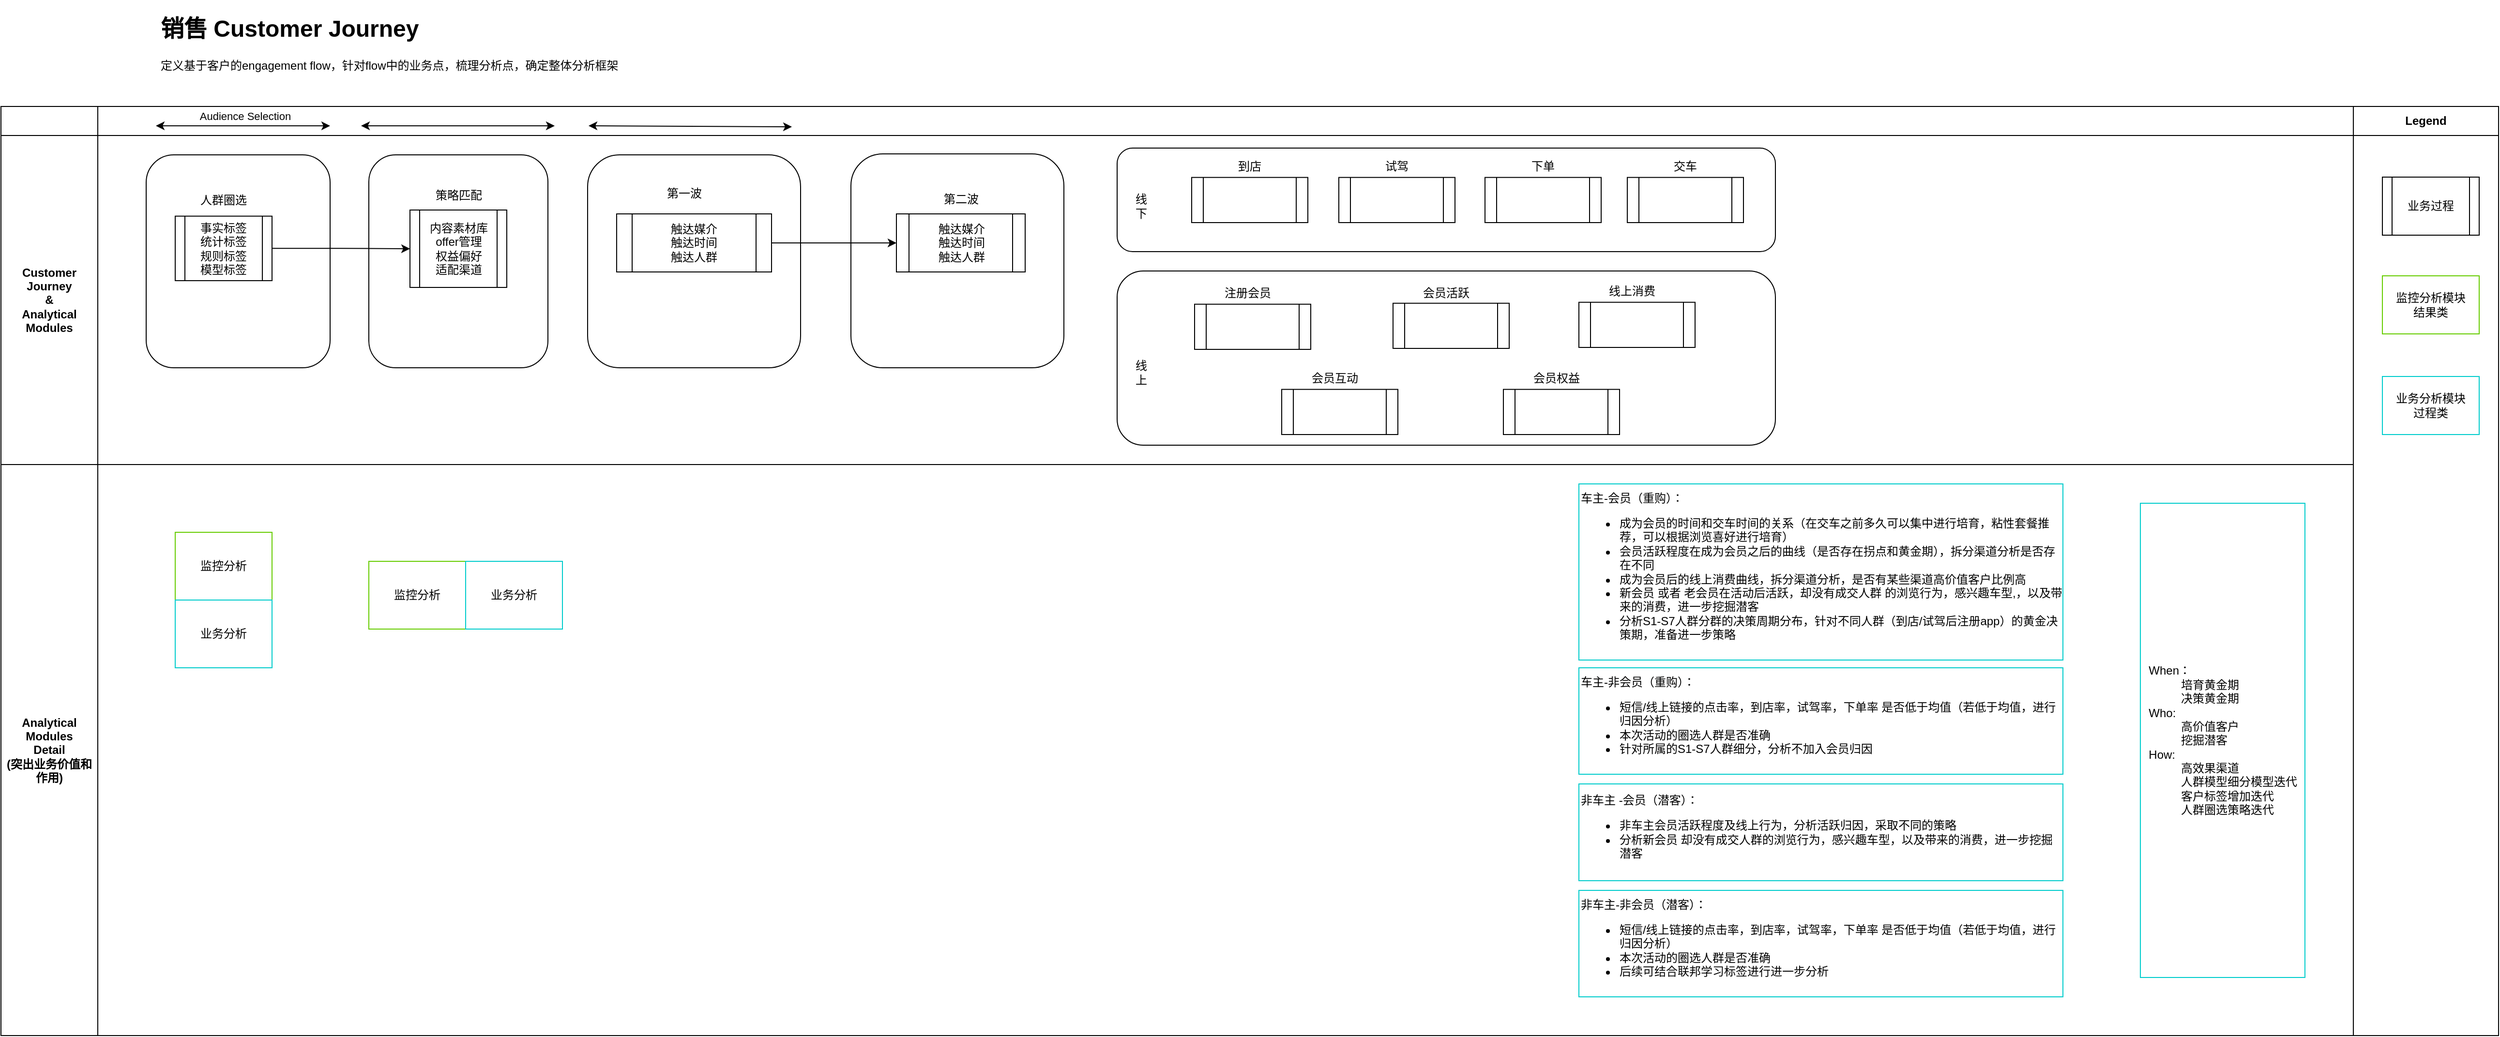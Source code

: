 <mxfile version="20.3.0" type="github" pages="3">
  <diagram id="NFTLbqO-WQb6DqNa27zx" name="XXX Customer Journey">
    <mxGraphModel dx="3076" dy="762" grid="1" gridSize="10" guides="1" tooltips="1" connect="1" arrows="1" fold="1" page="1" pageScale="1" pageWidth="1654" pageHeight="1169" math="0" shadow="0">
      <root>
        <mxCell id="0" />
        <mxCell id="1" parent="0" />
        <mxCell id="ck5TydxHsIJJEnThvY5n-50" value="" style="shape=table;html=1;whiteSpace=wrap;startSize=0;container=1;collapsible=0;childLayout=tableLayout;strokeColor=#000000;fillColor=none;" parent="1" vertex="1">
          <mxGeometry x="-150" y="110" width="2580" height="960" as="geometry" />
        </mxCell>
        <mxCell id="ck5TydxHsIJJEnThvY5n-51" value="" style="shape=tableRow;horizontal=0;startSize=0;swimlaneHead=0;swimlaneBody=0;top=0;left=0;bottom=0;right=0;collapsible=0;dropTarget=0;fillColor=none;points=[[0,0.5],[1,0.5]];portConstraint=eastwest;strokeColor=#000000;" parent="ck5TydxHsIJJEnThvY5n-50" vertex="1">
          <mxGeometry width="2580" height="30" as="geometry" />
        </mxCell>
        <mxCell id="ck5TydxHsIJJEnThvY5n-52" value="" style="shape=partialRectangle;html=1;whiteSpace=wrap;connectable=0;fillColor=none;top=0;left=0;bottom=0;right=0;overflow=hidden;strokeColor=#000000;" parent="ck5TydxHsIJJEnThvY5n-51" vertex="1">
          <mxGeometry width="100" height="30" as="geometry">
            <mxRectangle width="100" height="30" as="alternateBounds" />
          </mxGeometry>
        </mxCell>
        <mxCell id="ck5TydxHsIJJEnThvY5n-53" value="" style="shape=partialRectangle;html=1;whiteSpace=wrap;connectable=0;fillColor=none;top=0;left=0;bottom=0;right=0;overflow=hidden;strokeColor=#000000;" parent="ck5TydxHsIJJEnThvY5n-51" vertex="1">
          <mxGeometry x="100" width="2330" height="30" as="geometry">
            <mxRectangle width="2330" height="30" as="alternateBounds" />
          </mxGeometry>
        </mxCell>
        <mxCell id="ck5TydxHsIJJEnThvY5n-54" value="&lt;b style=&quot;text-align: left;&quot;&gt;Legend&lt;/b&gt;" style="shape=partialRectangle;html=1;whiteSpace=wrap;connectable=0;fillColor=none;top=0;left=0;bottom=0;right=0;overflow=hidden;strokeColor=#000000;" parent="ck5TydxHsIJJEnThvY5n-51" vertex="1">
          <mxGeometry x="2430" width="150" height="30" as="geometry">
            <mxRectangle width="150" height="30" as="alternateBounds" />
          </mxGeometry>
        </mxCell>
        <mxCell id="ck5TydxHsIJJEnThvY5n-55" value="" style="shape=tableRow;horizontal=0;startSize=0;swimlaneHead=0;swimlaneBody=0;top=0;left=0;bottom=0;right=0;collapsible=0;dropTarget=0;fillColor=none;points=[[0,0.5],[1,0.5]];portConstraint=eastwest;strokeColor=#000000;" parent="ck5TydxHsIJJEnThvY5n-50" vertex="1">
          <mxGeometry y="30" width="2580" height="340" as="geometry" />
        </mxCell>
        <mxCell id="ck5TydxHsIJJEnThvY5n-56" value="&lt;b&gt;Customer Journey&lt;br&gt;&amp;amp;&lt;br&gt;Analytical Modules&lt;br&gt;&lt;/b&gt;" style="shape=partialRectangle;html=1;whiteSpace=wrap;connectable=0;fillColor=none;top=0;left=0;bottom=0;right=0;overflow=hidden;strokeColor=#000000;" parent="ck5TydxHsIJJEnThvY5n-55" vertex="1">
          <mxGeometry width="100" height="340" as="geometry">
            <mxRectangle width="100" height="340" as="alternateBounds" />
          </mxGeometry>
        </mxCell>
        <mxCell id="ck5TydxHsIJJEnThvY5n-57" value="" style="shape=partialRectangle;html=1;whiteSpace=wrap;connectable=0;fillColor=none;top=0;left=0;bottom=0;right=0;overflow=hidden;strokeColor=#000000;" parent="ck5TydxHsIJJEnThvY5n-55" vertex="1">
          <mxGeometry x="100" width="2330" height="340" as="geometry">
            <mxRectangle width="2330" height="340" as="alternateBounds" />
          </mxGeometry>
        </mxCell>
        <mxCell id="ck5TydxHsIJJEnThvY5n-58" value="" style="shape=partialRectangle;html=1;whiteSpace=wrap;connectable=0;fillColor=none;top=0;left=0;bottom=0;right=0;overflow=hidden;strokeColor=#000000;rowspan=2;colspan=1;" parent="ck5TydxHsIJJEnThvY5n-55" vertex="1">
          <mxGeometry x="2430" width="150" height="930" as="geometry">
            <mxRectangle width="150" height="340" as="alternateBounds" />
          </mxGeometry>
        </mxCell>
        <mxCell id="ck5TydxHsIJJEnThvY5n-59" value="" style="shape=tableRow;horizontal=0;startSize=0;swimlaneHead=0;swimlaneBody=0;top=0;left=0;bottom=0;right=0;collapsible=0;dropTarget=0;fillColor=none;points=[[0,0.5],[1,0.5]];portConstraint=eastwest;strokeColor=#000000;" parent="ck5TydxHsIJJEnThvY5n-50" vertex="1">
          <mxGeometry y="370" width="2580" height="590" as="geometry" />
        </mxCell>
        <mxCell id="ck5TydxHsIJJEnThvY5n-60" value="&lt;b&gt;Analytical Modules&lt;br&gt;Detail&lt;br&gt;(突出业务价值和作用)&lt;br&gt;&lt;/b&gt;" style="shape=partialRectangle;html=1;whiteSpace=wrap;connectable=0;fillColor=none;top=0;left=0;bottom=0;right=0;overflow=hidden;strokeColor=#000000;" parent="ck5TydxHsIJJEnThvY5n-59" vertex="1">
          <mxGeometry width="100" height="590" as="geometry">
            <mxRectangle width="100" height="590" as="alternateBounds" />
          </mxGeometry>
        </mxCell>
        <mxCell id="ck5TydxHsIJJEnThvY5n-61" value="" style="shape=partialRectangle;html=1;whiteSpace=wrap;connectable=0;fillColor=none;top=0;left=0;bottom=0;right=0;overflow=hidden;strokeColor=#000000;" parent="ck5TydxHsIJJEnThvY5n-59" vertex="1">
          <mxGeometry x="100" width="2330" height="590" as="geometry">
            <mxRectangle width="2330" height="590" as="alternateBounds" />
          </mxGeometry>
        </mxCell>
        <mxCell id="ck5TydxHsIJJEnThvY5n-62" value="" style="shape=partialRectangle;html=1;whiteSpace=wrap;connectable=0;fillColor=none;top=0;left=0;bottom=0;right=0;overflow=hidden;pointerEvents=1;strokeColor=#000000;" parent="ck5TydxHsIJJEnThvY5n-59" vertex="1" visible="0">
          <mxGeometry x="2430" width="150" height="590" as="geometry">
            <mxRectangle width="150" height="590" as="alternateBounds" />
          </mxGeometry>
        </mxCell>
        <mxCell id="CvH_J8DFizbyk-mOEBhl-1" value="&lt;h1&gt;销售 Customer Journey&lt;/h1&gt;&lt;p&gt;定义基于客户的engagement flow，针对flow中的业务点，梳理分析点，确定整体分析框架&lt;/p&gt;" style="text;html=1;strokeColor=none;fillColor=none;spacing=5;spacingTop=-20;whiteSpace=wrap;overflow=hidden;rounded=0;" parent="1" vertex="1">
          <mxGeometry x="10" y="10" width="1150" height="80" as="geometry" />
        </mxCell>
        <mxCell id="ck5TydxHsIJJEnThvY5n-1" value="" style="rounded=1;whiteSpace=wrap;html=1;fillColor=none;" parent="1" vertex="1">
          <mxGeometry y="160" width="190" height="220" as="geometry" />
        </mxCell>
        <mxCell id="ck5TydxHsIJJEnThvY5n-2" value="" style="endArrow=classic;startArrow=classic;html=1;rounded=0;" parent="1" edge="1">
          <mxGeometry width="50" height="50" relative="1" as="geometry">
            <mxPoint x="222" y="130" as="sourcePoint" />
            <mxPoint x="422" y="130" as="targetPoint" />
          </mxGeometry>
        </mxCell>
        <mxCell id="ck5TydxHsIJJEnThvY5n-6" value="" style="endArrow=classic;startArrow=classic;html=1;rounded=0;" parent="1" edge="1">
          <mxGeometry width="50" height="50" relative="1" as="geometry">
            <mxPoint x="10" y="130.0" as="sourcePoint" />
            <mxPoint x="190" y="130" as="targetPoint" />
          </mxGeometry>
        </mxCell>
        <mxCell id="ck5TydxHsIJJEnThvY5n-7" value="Audience Selection" style="edgeLabel;html=1;align=center;verticalAlign=middle;resizable=0;points=[];" parent="ck5TydxHsIJJEnThvY5n-6" vertex="1" connectable="0">
          <mxGeometry x="0.118" y="2" relative="1" as="geometry">
            <mxPoint x="-9" y="-8" as="offset" />
          </mxGeometry>
        </mxCell>
        <mxCell id="ck5TydxHsIJJEnThvY5n-16" value="" style="group" parent="1" vertex="1" connectable="0">
          <mxGeometry x="30" y="190" width="100" height="100" as="geometry" />
        </mxCell>
        <mxCell id="ck5TydxHsIJJEnThvY5n-14" value="事实标签&lt;br&gt;统计标签&lt;br&gt;规则标签&lt;br&gt;模型标签" style="shape=process;whiteSpace=wrap;html=1;backgroundOutline=1;" parent="ck5TydxHsIJJEnThvY5n-16" vertex="1">
          <mxGeometry y="33.333" width="100" height="66.667" as="geometry" />
        </mxCell>
        <mxCell id="ck5TydxHsIJJEnThvY5n-15" value="人群圈选" style="text;html=1;strokeColor=none;fillColor=none;align=center;verticalAlign=middle;whiteSpace=wrap;rounded=0;" parent="ck5TydxHsIJJEnThvY5n-16" vertex="1">
          <mxGeometry x="20" width="60" height="33.333" as="geometry" />
        </mxCell>
        <mxCell id="ck5TydxHsIJJEnThvY5n-17" value="" style="rounded=1;whiteSpace=wrap;html=1;strokeColor=#000000;fillColor=none;" parent="1" vertex="1">
          <mxGeometry x="456" y="160" width="220" height="220" as="geometry" />
        </mxCell>
        <mxCell id="ck5TydxHsIJJEnThvY5n-23" value="" style="group" parent="1" vertex="1" connectable="0">
          <mxGeometry x="490" y="185" width="160" height="90" as="geometry" />
        </mxCell>
        <mxCell id="ck5TydxHsIJJEnThvY5n-18" value="触达媒介&lt;br&gt;触达时间&lt;br&gt;触达人群" style="shape=process;whiteSpace=wrap;html=1;backgroundOutline=1;strokeColor=#000000;fillColor=none;" parent="ck5TydxHsIJJEnThvY5n-23" vertex="1">
          <mxGeometry x="-4" y="36" width="160" height="60" as="geometry" />
        </mxCell>
        <mxCell id="ck5TydxHsIJJEnThvY5n-22" value="第一波" style="text;html=1;strokeColor=none;fillColor=none;align=center;verticalAlign=middle;whiteSpace=wrap;rounded=0;" parent="ck5TydxHsIJJEnThvY5n-23" vertex="1">
          <mxGeometry x="43.143" width="45.714" height="30" as="geometry" />
        </mxCell>
        <mxCell id="ck5TydxHsIJJEnThvY5n-64" value="监控分析" style="text;html=1;strokeColor=#66CC00;fillColor=none;align=center;verticalAlign=middle;whiteSpace=wrap;rounded=0;" parent="1" vertex="1">
          <mxGeometry x="30" y="550" width="100" height="70" as="geometry" />
        </mxCell>
        <mxCell id="ck5TydxHsIJJEnThvY5n-65" value="业务分析" style="text;html=1;strokeColor=#00CCCC;fillColor=none;align=center;verticalAlign=middle;whiteSpace=wrap;rounded=0;" parent="1" vertex="1">
          <mxGeometry x="30" y="620" width="100" height="70" as="geometry" />
        </mxCell>
        <mxCell id="ck5TydxHsIJJEnThvY5n-66" value="监控分析" style="text;html=1;strokeColor=#66CC00;fillColor=none;align=center;verticalAlign=middle;whiteSpace=wrap;rounded=0;" parent="1" vertex="1">
          <mxGeometry x="230" y="580" width="100" height="70" as="geometry" />
        </mxCell>
        <mxCell id="ck5TydxHsIJJEnThvY5n-67" value="业务分析" style="text;html=1;strokeColor=#00CCCC;fillColor=none;align=center;verticalAlign=middle;whiteSpace=wrap;rounded=0;" parent="1" vertex="1">
          <mxGeometry x="330" y="580" width="100" height="70" as="geometry" />
        </mxCell>
        <mxCell id="pwChOn__jn3sr3UGAWhn-2" value="" style="rounded=1;whiteSpace=wrap;html=1;strokeColor=#000000;fillColor=none;" parent="1" vertex="1">
          <mxGeometry x="1003" y="153" width="680" height="107" as="geometry" />
        </mxCell>
        <mxCell id="pwChOn__jn3sr3UGAWhn-3" value="&#xa;&#xa;&#xa;" style="group" parent="1" vertex="1" connectable="0">
          <mxGeometry x="1080" y="160" width="120" height="70" as="geometry" />
        </mxCell>
        <mxCell id="pwChOn__jn3sr3UGAWhn-4" value="&lt;br&gt;&lt;br&gt;&lt;br&gt;&lt;br&gt;&lt;br&gt;&lt;br&gt;&lt;br&gt;&lt;br&gt;" style="shape=process;whiteSpace=wrap;html=1;backgroundOutline=1;strokeColor=#000000;fillColor=none;" parent="pwChOn__jn3sr3UGAWhn-3" vertex="1">
          <mxGeometry y="23.333" width="120" height="46.667" as="geometry" />
        </mxCell>
        <mxCell id="pwChOn__jn3sr3UGAWhn-5" value="到店" style="text;html=1;strokeColor=none;fillColor=none;align=center;verticalAlign=middle;whiteSpace=wrap;rounded=0;" parent="pwChOn__jn3sr3UGAWhn-3" vertex="1">
          <mxGeometry x="42.857" width="34.286" height="23.333" as="geometry" />
        </mxCell>
        <mxCell id="pwChOn__jn3sr3UGAWhn-6" value="" style="rounded=1;whiteSpace=wrap;html=1;strokeColor=#000000;fillColor=none;" parent="1" vertex="1">
          <mxGeometry x="728" y="159" width="220" height="221" as="geometry" />
        </mxCell>
        <mxCell id="pwChOn__jn3sr3UGAWhn-7" value="" style="endArrow=classic;startArrow=classic;html=1;rounded=0;" parent="1" edge="1">
          <mxGeometry width="50" height="50" relative="1" as="geometry">
            <mxPoint x="457" y="130" as="sourcePoint" />
            <mxPoint x="667" y="131" as="targetPoint" />
          </mxGeometry>
        </mxCell>
        <mxCell id="pwChOn__jn3sr3UGAWhn-9" value="" style="group" parent="1" vertex="1" connectable="0">
          <mxGeometry x="775" y="191" width="133" height="90" as="geometry" />
        </mxCell>
        <mxCell id="pwChOn__jn3sr3UGAWhn-10" value="触达媒介&lt;br&gt;触达时间&lt;br&gt;触达人群" style="shape=process;whiteSpace=wrap;html=1;backgroundOutline=1;strokeColor=#000000;fillColor=none;" parent="pwChOn__jn3sr3UGAWhn-9" vertex="1">
          <mxGeometry y="30" width="133" height="60" as="geometry" />
        </mxCell>
        <mxCell id="pwChOn__jn3sr3UGAWhn-11" value="第二波" style="text;html=1;strokeColor=none;fillColor=none;align=center;verticalAlign=middle;whiteSpace=wrap;rounded=0;" parent="pwChOn__jn3sr3UGAWhn-9" vertex="1">
          <mxGeometry x="47.5" width="38" height="30" as="geometry" />
        </mxCell>
        <mxCell id="pwChOn__jn3sr3UGAWhn-12" style="edgeStyle=orthogonalEdgeStyle;rounded=0;orthogonalLoop=1;jettySize=auto;html=1;entryX=0;entryY=0.5;entryDx=0;entryDy=0;" parent="1" source="ck5TydxHsIJJEnThvY5n-18" target="pwChOn__jn3sr3UGAWhn-10" edge="1">
          <mxGeometry relative="1" as="geometry" />
        </mxCell>
        <mxCell id="pwChOn__jn3sr3UGAWhn-13" value="" style="group" parent="1" vertex="1" connectable="0">
          <mxGeometry x="1232" y="160" width="120" height="70" as="geometry" />
        </mxCell>
        <mxCell id="pwChOn__jn3sr3UGAWhn-14" value="&lt;br&gt;&lt;br&gt;&lt;br&gt;&lt;br&gt;&lt;br&gt;&lt;br&gt;&lt;br&gt;&lt;br&gt;" style="shape=process;whiteSpace=wrap;html=1;backgroundOutline=1;strokeColor=#000000;fillColor=none;" parent="pwChOn__jn3sr3UGAWhn-13" vertex="1">
          <mxGeometry y="23.333" width="120" height="46.667" as="geometry" />
        </mxCell>
        <mxCell id="pwChOn__jn3sr3UGAWhn-15" value="试驾" style="text;html=1;strokeColor=none;fillColor=none;align=center;verticalAlign=middle;whiteSpace=wrap;rounded=0;" parent="pwChOn__jn3sr3UGAWhn-13" vertex="1">
          <mxGeometry x="42.857" width="34.286" height="23.333" as="geometry" />
        </mxCell>
        <mxCell id="pwChOn__jn3sr3UGAWhn-16" value="" style="group" parent="1" vertex="1" connectable="0">
          <mxGeometry x="1383" y="160" width="120" height="70" as="geometry" />
        </mxCell>
        <mxCell id="pwChOn__jn3sr3UGAWhn-17" value="&lt;br&gt;&lt;br&gt;&lt;br&gt;&lt;br&gt;&lt;br&gt;&lt;br&gt;&lt;br&gt;&lt;br&gt;" style="shape=process;whiteSpace=wrap;html=1;backgroundOutline=1;strokeColor=#000000;fillColor=none;" parent="pwChOn__jn3sr3UGAWhn-16" vertex="1">
          <mxGeometry y="23.333" width="120" height="46.667" as="geometry" />
        </mxCell>
        <mxCell id="pwChOn__jn3sr3UGAWhn-18" value="下单" style="text;html=1;strokeColor=none;fillColor=none;align=center;verticalAlign=middle;whiteSpace=wrap;rounded=0;" parent="pwChOn__jn3sr3UGAWhn-16" vertex="1">
          <mxGeometry x="42.857" width="34.286" height="23.333" as="geometry" />
        </mxCell>
        <mxCell id="pwChOn__jn3sr3UGAWhn-19" value="" style="group" parent="1" vertex="1" connectable="0">
          <mxGeometry x="1530" y="160" width="120" height="70" as="geometry" />
        </mxCell>
        <mxCell id="pwChOn__jn3sr3UGAWhn-20" value="&lt;br&gt;&lt;br&gt;&lt;br&gt;&lt;br&gt;&lt;br&gt;&lt;br&gt;&lt;br&gt;&lt;br&gt;" style="shape=process;whiteSpace=wrap;html=1;backgroundOutline=1;strokeColor=#000000;fillColor=none;" parent="pwChOn__jn3sr3UGAWhn-19" vertex="1">
          <mxGeometry y="23.333" width="120" height="46.667" as="geometry" />
        </mxCell>
        <mxCell id="pwChOn__jn3sr3UGAWhn-21" value="交车" style="text;html=1;strokeColor=none;fillColor=none;align=center;verticalAlign=middle;whiteSpace=wrap;rounded=0;" parent="pwChOn__jn3sr3UGAWhn-19" vertex="1">
          <mxGeometry x="42.857" width="34.286" height="23.333" as="geometry" />
        </mxCell>
        <mxCell id="pwChOn__jn3sr3UGAWhn-22" value="" style="rounded=1;whiteSpace=wrap;html=1;strokeColor=#000000;fillColor=none;" parent="1" vertex="1">
          <mxGeometry x="1003" y="280" width="680" height="180" as="geometry" />
        </mxCell>
        <mxCell id="dMPuBpF7EYoad8hvQ-Gc-1" value="线&lt;br&gt;下" style="text;html=1;strokeColor=none;fillColor=none;align=center;verticalAlign=middle;whiteSpace=wrap;rounded=0;" parent="1" vertex="1">
          <mxGeometry x="1013" y="173" width="30" height="80" as="geometry" />
        </mxCell>
        <mxCell id="dMPuBpF7EYoad8hvQ-Gc-2" value="线&lt;br&gt;上" style="text;html=1;strokeColor=none;fillColor=none;align=center;verticalAlign=middle;whiteSpace=wrap;rounded=0;" parent="1" vertex="1">
          <mxGeometry x="1013" y="345" width="30" height="80" as="geometry" />
        </mxCell>
        <mxCell id="dMPuBpF7EYoad8hvQ-Gc-3" value="" style="group" parent="1" vertex="1" connectable="0">
          <mxGeometry x="1083" y="291" width="120" height="70" as="geometry" />
        </mxCell>
        <mxCell id="dMPuBpF7EYoad8hvQ-Gc-4" value="&lt;br&gt;&lt;br&gt;&lt;br&gt;&lt;br&gt;&lt;br&gt;&lt;br&gt;&lt;br&gt;&lt;br&gt;" style="shape=process;whiteSpace=wrap;html=1;backgroundOutline=1;strokeColor=#000000;fillColor=none;" parent="dMPuBpF7EYoad8hvQ-Gc-3" vertex="1">
          <mxGeometry y="23.333" width="120" height="46.667" as="geometry" />
        </mxCell>
        <mxCell id="dMPuBpF7EYoad8hvQ-Gc-5" value="注册会员" style="text;html=1;strokeColor=none;fillColor=none;align=center;verticalAlign=middle;whiteSpace=wrap;rounded=0;" parent="dMPuBpF7EYoad8hvQ-Gc-3" vertex="1">
          <mxGeometry x="30" width="50" height="23.33" as="geometry" />
        </mxCell>
        <mxCell id="dMPuBpF7EYoad8hvQ-Gc-6" value="" style="group" parent="1" vertex="1" connectable="0">
          <mxGeometry x="1288" y="291" width="120" height="70" as="geometry" />
        </mxCell>
        <mxCell id="dMPuBpF7EYoad8hvQ-Gc-7" value="&lt;br&gt;&lt;br&gt;&lt;br&gt;&lt;br&gt;&lt;br&gt;&lt;br&gt;&lt;br&gt;&lt;br&gt;" style="shape=process;whiteSpace=wrap;html=1;backgroundOutline=1;strokeColor=#000000;fillColor=none;" parent="dMPuBpF7EYoad8hvQ-Gc-6" vertex="1">
          <mxGeometry y="22.333" width="120" height="46.667" as="geometry" />
        </mxCell>
        <mxCell id="dMPuBpF7EYoad8hvQ-Gc-8" value="会员活跃" style="text;html=1;strokeColor=none;fillColor=none;align=center;verticalAlign=middle;whiteSpace=wrap;rounded=0;" parent="dMPuBpF7EYoad8hvQ-Gc-6" vertex="1">
          <mxGeometry x="30" width="50" height="23.33" as="geometry" />
        </mxCell>
        <mxCell id="dMPuBpF7EYoad8hvQ-Gc-9" value="" style="group" parent="1" vertex="1" connectable="0">
          <mxGeometry x="1480" y="289" width="120" height="70" as="geometry" />
        </mxCell>
        <mxCell id="dMPuBpF7EYoad8hvQ-Gc-10" value="&lt;br&gt;&lt;br&gt;&lt;br&gt;&lt;br&gt;&lt;br&gt;&lt;br&gt;&lt;br&gt;&lt;br&gt;" style="shape=process;whiteSpace=wrap;html=1;backgroundOutline=1;strokeColor=#000000;fillColor=none;" parent="dMPuBpF7EYoad8hvQ-Gc-9" vertex="1">
          <mxGeometry y="23.333" width="120" height="46.667" as="geometry" />
        </mxCell>
        <mxCell id="dMPuBpF7EYoad8hvQ-Gc-11" value="线上消费" style="text;html=1;strokeColor=none;fillColor=none;align=center;verticalAlign=middle;whiteSpace=wrap;rounded=0;" parent="dMPuBpF7EYoad8hvQ-Gc-9" vertex="1">
          <mxGeometry x="30" width="50" height="23.33" as="geometry" />
        </mxCell>
        <mxCell id="dMPuBpF7EYoad8hvQ-Gc-12" value="" style="group" parent="1" vertex="1" connectable="0">
          <mxGeometry x="1173" y="379" width="120" height="70" as="geometry" />
        </mxCell>
        <mxCell id="dMPuBpF7EYoad8hvQ-Gc-13" value="&lt;br&gt;&lt;br&gt;&lt;br&gt;&lt;br&gt;&lt;br&gt;&lt;br&gt;&lt;br&gt;&lt;br&gt;" style="shape=process;whiteSpace=wrap;html=1;backgroundOutline=1;strokeColor=#000000;fillColor=none;" parent="dMPuBpF7EYoad8hvQ-Gc-12" vertex="1">
          <mxGeometry y="23.333" width="120" height="46.667" as="geometry" />
        </mxCell>
        <mxCell id="dMPuBpF7EYoad8hvQ-Gc-14" value="会员互动" style="text;html=1;strokeColor=none;fillColor=none;align=center;verticalAlign=middle;whiteSpace=wrap;rounded=0;" parent="dMPuBpF7EYoad8hvQ-Gc-12" vertex="1">
          <mxGeometry x="30" width="50" height="23.33" as="geometry" />
        </mxCell>
        <mxCell id="dMPuBpF7EYoad8hvQ-Gc-15" value="" style="group" parent="1" vertex="1" connectable="0">
          <mxGeometry x="1402" y="379" width="120" height="70" as="geometry" />
        </mxCell>
        <mxCell id="dMPuBpF7EYoad8hvQ-Gc-16" value="&lt;br&gt;&lt;br&gt;&lt;br&gt;&lt;br&gt;&lt;br&gt;&lt;br&gt;&lt;br&gt;&lt;br&gt;" style="shape=process;whiteSpace=wrap;html=1;backgroundOutline=1;strokeColor=#000000;fillColor=none;" parent="dMPuBpF7EYoad8hvQ-Gc-15" vertex="1">
          <mxGeometry y="23.333" width="120" height="46.667" as="geometry" />
        </mxCell>
        <mxCell id="dMPuBpF7EYoad8hvQ-Gc-17" value="会员权益" style="text;html=1;strokeColor=none;fillColor=none;align=center;verticalAlign=middle;whiteSpace=wrap;rounded=0;" parent="dMPuBpF7EYoad8hvQ-Gc-15" vertex="1">
          <mxGeometry x="30" width="50" height="23.33" as="geometry" />
        </mxCell>
        <mxCell id="dMPuBpF7EYoad8hvQ-Gc-18" value="" style="rounded=1;whiteSpace=wrap;html=1;strokeColor=#000000;fillColor=none;" parent="1" vertex="1">
          <mxGeometry x="230" y="160" width="185" height="220" as="geometry" />
        </mxCell>
        <mxCell id="dMPuBpF7EYoad8hvQ-Gc-19" value="" style="group" parent="1" vertex="1" connectable="0">
          <mxGeometry x="272.5" y="187" width="100" height="110" as="geometry" />
        </mxCell>
        <mxCell id="dMPuBpF7EYoad8hvQ-Gc-20" value="内容素材库&lt;br&gt;offer管理&lt;br&gt;权益偏好&lt;br&gt;适配渠道" style="shape=process;whiteSpace=wrap;html=1;backgroundOutline=1;" parent="dMPuBpF7EYoad8hvQ-Gc-19" vertex="1">
          <mxGeometry y="30" width="100" height="80" as="geometry" />
        </mxCell>
        <mxCell id="dMPuBpF7EYoad8hvQ-Gc-21" value="策略匹配" style="text;html=1;strokeColor=none;fillColor=none;align=center;verticalAlign=middle;whiteSpace=wrap;rounded=0;" parent="dMPuBpF7EYoad8hvQ-Gc-19" vertex="1">
          <mxGeometry x="20" width="60" height="30" as="geometry" />
        </mxCell>
        <mxCell id="dMPuBpF7EYoad8hvQ-Gc-26" value="车主-会员（重购）：&lt;br&gt;&lt;ul&gt;&lt;li&gt;成为会员的时间和交车时间的关系（在交车之前多久可以集中进行培育，粘性套餐推荐，可以根据浏览喜好进行培育）&lt;/li&gt;&lt;li&gt;会员活跃程度在成为会员之后的曲线（是否存在拐点和黄金期），拆分渠道分析是否存在不同&lt;/li&gt;&lt;li&gt;成为会员后的线上消费曲线，拆分渠道分析，是否有某些渠道高价值客户比例高&lt;/li&gt;&lt;li&gt;新会员 或者 老会员在活动后活跃，却没有成交人群 的浏览行为，感兴趣车型,，以及带来的消费，进一步挖掘潜客&lt;/li&gt;&lt;li&gt;分析S1-S7人群分群的决策周期分布，针对不同人群（到店/试驾后注册app）的黄金决策期，准备进一步策略&lt;/li&gt;&lt;/ul&gt;" style="text;html=1;strokeColor=#00CCCC;fillColor=none;align=left;verticalAlign=middle;whiteSpace=wrap;rounded=0;" parent="1" vertex="1">
          <mxGeometry x="1480" y="500" width="500" height="182" as="geometry" />
        </mxCell>
        <mxCell id="dMPuBpF7EYoad8hvQ-Gc-27" value="&lt;div style=&quot;&quot;&gt;&lt;span style=&quot;background-color: initial;&quot;&gt;&amp;nbsp; When：&lt;/span&gt;&lt;/div&gt;&amp;nbsp; &amp;nbsp; &amp;nbsp; &amp;nbsp; &amp;nbsp; &amp;nbsp; 培育黄金期&lt;br&gt;&amp;nbsp; &amp;nbsp; &amp;nbsp; &amp;nbsp; &amp;nbsp; &amp;nbsp; 决策黄金期&lt;br&gt;&amp;nbsp; Who:&lt;br&gt;&amp;nbsp; &amp;nbsp; &amp;nbsp; &amp;nbsp; &amp;nbsp; &amp;nbsp; 高价值客户&lt;br&gt;&amp;nbsp; &amp;nbsp; &amp;nbsp; &amp;nbsp; &amp;nbsp; &amp;nbsp; 挖掘潜客&lt;br&gt;&amp;nbsp; How:&lt;br&gt;&amp;nbsp; &amp;nbsp; &amp;nbsp; &amp;nbsp; &amp;nbsp; &amp;nbsp; 高效果渠道&lt;br&gt;&amp;nbsp; &amp;nbsp; &amp;nbsp; &amp;nbsp; &amp;nbsp; &amp;nbsp; 人群模型细分模型迭代&lt;br&gt;&amp;nbsp; &amp;nbsp; &amp;nbsp; &amp;nbsp; &amp;nbsp; &amp;nbsp; 客户标签增加迭代&lt;br&gt;&amp;nbsp; &amp;nbsp; &amp;nbsp; &amp;nbsp; &amp;nbsp; &amp;nbsp; 人群圈选策略迭代" style="text;html=1;strokeColor=#00CCCC;fillColor=none;align=left;verticalAlign=middle;whiteSpace=wrap;rounded=0;" parent="1" vertex="1">
          <mxGeometry x="2060" y="520" width="170" height="490" as="geometry" />
        </mxCell>
        <mxCell id="dMPuBpF7EYoad8hvQ-Gc-28" value="车主-非会员（重购）：&lt;br&gt;&lt;ul&gt;&lt;li&gt;短信/线上链接的点击率，到店率，试驾率，下单率 是否低于均值（若低于均值，进行归因分析）&lt;/li&gt;&lt;li&gt;本次活动的圈选人群是否准确&lt;/li&gt;&lt;li&gt;针对所属的S1-S7人群细分，分析不加入会员归因&lt;/li&gt;&lt;/ul&gt;" style="text;html=1;strokeColor=#00CCCC;fillColor=none;align=left;verticalAlign=middle;whiteSpace=wrap;rounded=0;" parent="1" vertex="1">
          <mxGeometry x="1480" y="690" width="500" height="110" as="geometry" />
        </mxCell>
        <mxCell id="dMPuBpF7EYoad8hvQ-Gc-29" value="非车主 -会员（潜客）：&lt;br&gt;&lt;ul&gt;&lt;li&gt;非车主会员活跃程度及线上行为，分析活跃归因，采取不同的策略&lt;/li&gt;&lt;li&gt;分析新会员 却没有成交人群的浏览行为，感兴趣车型，以及带来的消费，进一步挖掘潜客&lt;/li&gt;&lt;/ul&gt;" style="text;html=1;strokeColor=#00CCCC;fillColor=none;align=left;verticalAlign=middle;whiteSpace=wrap;rounded=0;" parent="1" vertex="1">
          <mxGeometry x="1480" y="810" width="500" height="100" as="geometry" />
        </mxCell>
        <mxCell id="dMPuBpF7EYoad8hvQ-Gc-30" value="非车主-非会员（潜客）：&lt;br&gt;&lt;ul&gt;&lt;li&gt;短信/线上链接的点击率，到店率，试驾率，下单率 是否低于均值（若低于均值，进行归因分析）&lt;/li&gt;&lt;li&gt;本次活动的圈选人群是否准确&lt;/li&gt;&lt;li&gt;后续可结合联邦学习标签进行进一步分析&lt;/li&gt;&lt;/ul&gt;" style="text;html=1;strokeColor=#00CCCC;fillColor=none;align=left;verticalAlign=middle;whiteSpace=wrap;rounded=0;" parent="1" vertex="1">
          <mxGeometry x="1480" y="920" width="500" height="110" as="geometry" />
        </mxCell>
        <mxCell id="dMPuBpF7EYoad8hvQ-Gc-31" value="业务过程" style="shape=process;whiteSpace=wrap;html=1;backgroundOutline=1;" parent="1" vertex="1">
          <mxGeometry x="2310" y="183" width="100" height="60" as="geometry" />
        </mxCell>
        <mxCell id="dMPuBpF7EYoad8hvQ-Gc-33" value="监控分析模块&lt;br&gt;结果类" style="text;html=1;strokeColor=#66CC00;fillColor=none;align=center;verticalAlign=middle;whiteSpace=wrap;rounded=0;" parent="1" vertex="1">
          <mxGeometry x="2310" y="285" width="100" height="60" as="geometry" />
        </mxCell>
        <mxCell id="dMPuBpF7EYoad8hvQ-Gc-35" value="业务分析模块&lt;br&gt;过程类" style="text;html=1;strokeColor=#00CCCC;fillColor=none;align=center;verticalAlign=middle;whiteSpace=wrap;rounded=0;" parent="1" vertex="1">
          <mxGeometry x="2310" y="389" width="100" height="60" as="geometry" />
        </mxCell>
        <mxCell id="dMPuBpF7EYoad8hvQ-Gc-36" style="edgeStyle=orthogonalEdgeStyle;rounded=0;orthogonalLoop=1;jettySize=auto;html=1;entryX=0;entryY=0.5;entryDx=0;entryDy=0;" parent="1" source="ck5TydxHsIJJEnThvY5n-14" target="dMPuBpF7EYoad8hvQ-Gc-20" edge="1">
          <mxGeometry relative="1" as="geometry" />
        </mxCell>
      </root>
    </mxGraphModel>
  </diagram>
  <diagram id="K6xnZfSe4j9sOwhgyYzy" name="Analytical Framework">
    <mxGraphModel dx="1038" dy="556" grid="1" gridSize="10" guides="1" tooltips="1" connect="1" arrows="1" fold="1" page="1" pageScale="1" pageWidth="1169" pageHeight="827" math="0" shadow="0">
      <root>
        <mxCell id="0" />
        <mxCell id="1" parent="0" />
        <mxCell id="KYi-vEkoNcUP-nL2LZJw-1" value="&lt;h1&gt;&lt;span style=&quot;background-color: initial;&quot;&gt;Analytical Framework&lt;/span&gt;&lt;/h1&gt;&lt;h1&gt;&lt;span style=&quot;font-size: 12px; font-weight: 400;&quot;&gt;通过整合基于customer journey或业务流程的分析模块，构成的整体分析框架 - 用于持续监控，分析，通过数据结合PDCA驱动业务进化。&lt;/span&gt;&lt;/h1&gt;" style="text;html=1;strokeColor=none;fillColor=none;spacing=5;spacingTop=-20;whiteSpace=wrap;overflow=hidden;rounded=0;" parent="1" vertex="1">
          <mxGeometry x="10" y="10" width="1150" height="80" as="geometry" />
        </mxCell>
      </root>
    </mxGraphModel>
  </diagram>
  <diagram id="8ctf1y5mvRuOKWkNQPac" name="Timeline&amp;Priority">
    <mxGraphModel dx="1038" dy="556" grid="1" gridSize="10" guides="1" tooltips="1" connect="1" arrows="1" fold="1" page="1" pageScale="1" pageWidth="1169" pageHeight="827" math="0" shadow="0">
      <root>
        <mxCell id="0" />
        <mxCell id="1" parent="0" />
        <mxCell id="vF3fhDaizrPvkF8gQrGr-2" value="&lt;h1&gt;Implement Timeline and Priority&lt;/h1&gt;&lt;h1&gt;&lt;span style=&quot;font-size: 12px; font-weight: 400;&quot;&gt;开发进度&lt;/span&gt;&lt;/h1&gt;" style="text;html=1;strokeColor=none;fillColor=none;spacing=5;spacingTop=-20;whiteSpace=wrap;overflow=hidden;rounded=0;" parent="1" vertex="1">
          <mxGeometry x="20" y="20" width="1150" height="80" as="geometry" />
        </mxCell>
      </root>
    </mxGraphModel>
  </diagram>
</mxfile>
